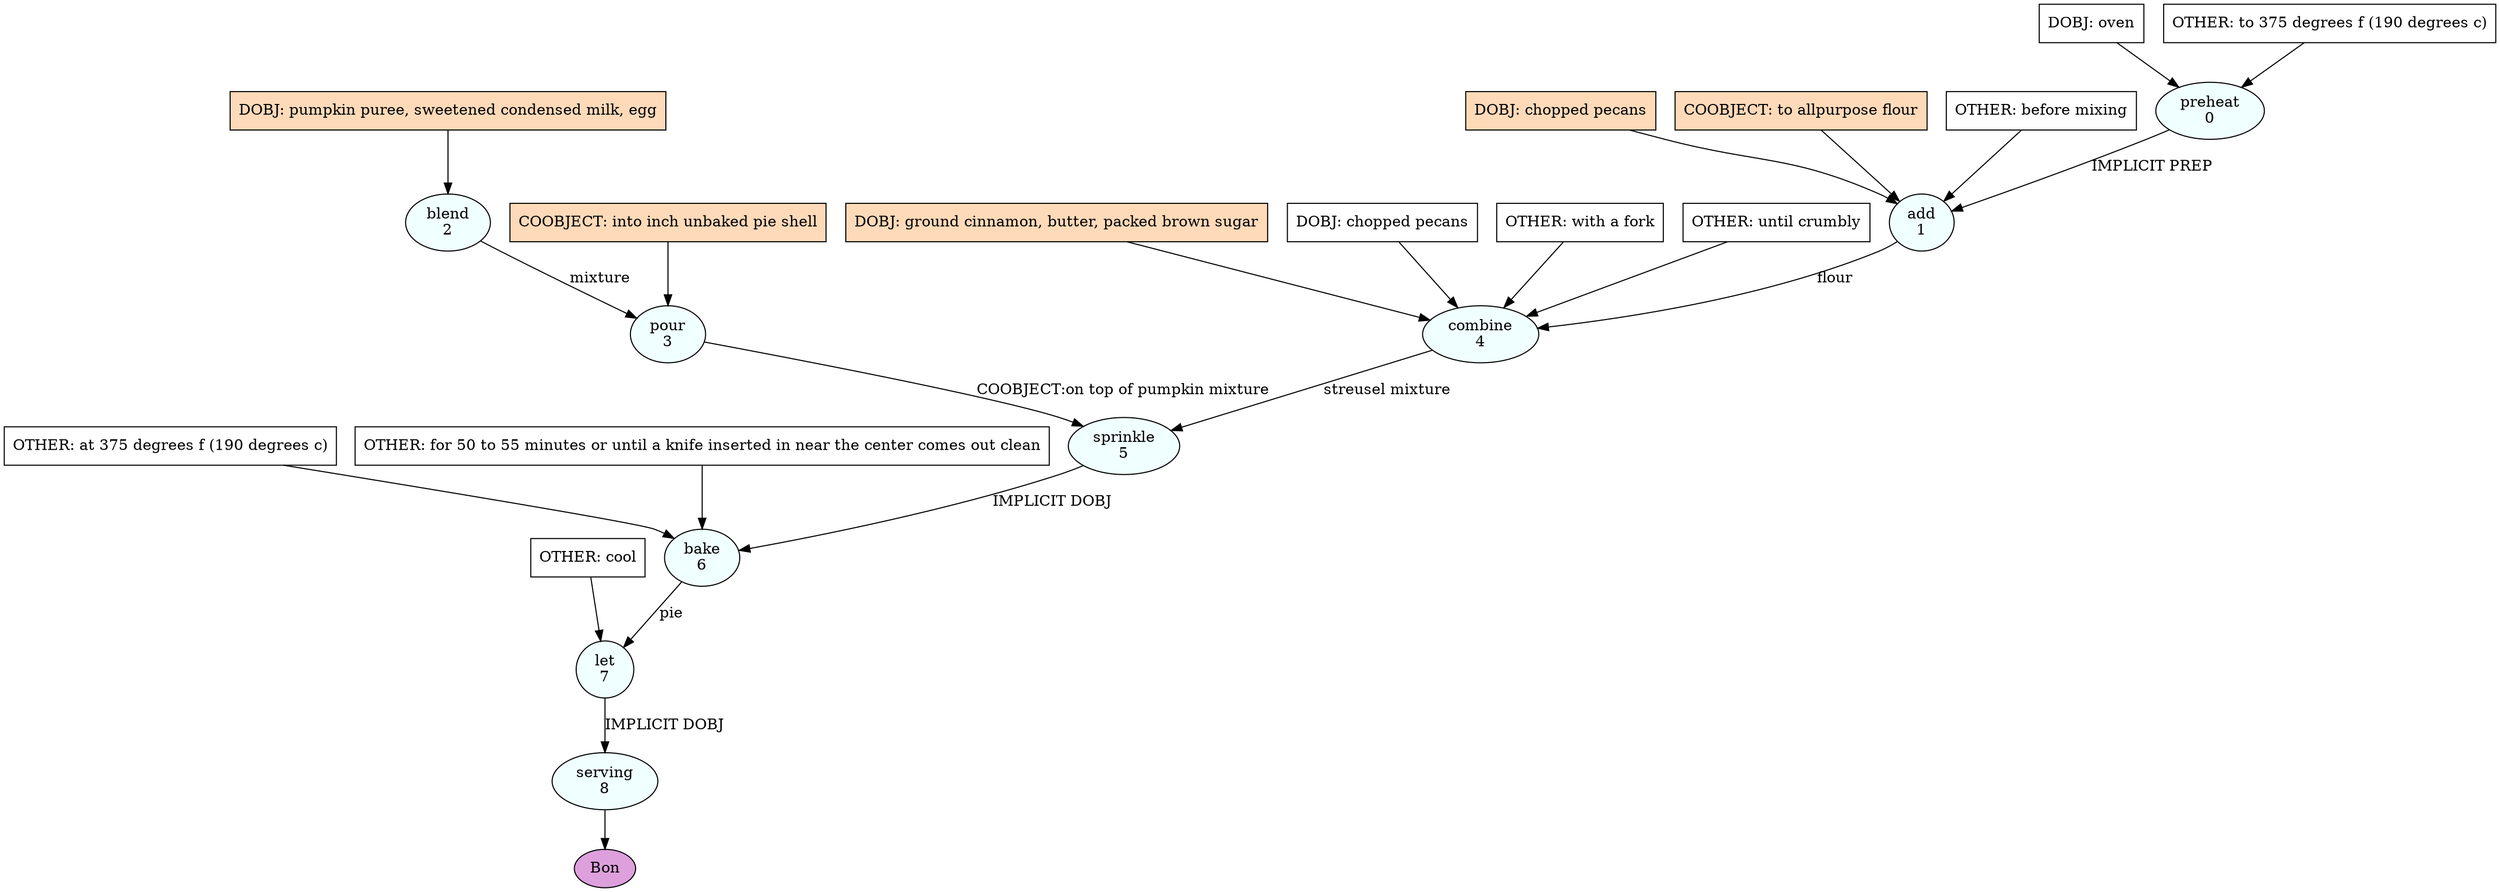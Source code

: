 digraph recipe {
E0[label="preheat
0", shape=oval, style=filled, fillcolor=azure]
E1[label="add
1", shape=oval, style=filled, fillcolor=azure]
E2[label="blend
2", shape=oval, style=filled, fillcolor=azure]
E3[label="pour
3", shape=oval, style=filled, fillcolor=azure]
E4[label="combine
4", shape=oval, style=filled, fillcolor=azure]
E5[label="sprinkle
5", shape=oval, style=filled, fillcolor=azure]
E6[label="bake
6", shape=oval, style=filled, fillcolor=azure]
E7[label="let
7", shape=oval, style=filled, fillcolor=azure]
E8[label="serving
8", shape=oval, style=filled, fillcolor=azure]
D2[label="DOBJ: pumpkin puree, sweetened condensed milk, egg", shape=box, style=filled, fillcolor=peachpuff]
D2 -> E2
D0[label="DOBJ: oven", shape=box, style=filled, fillcolor=white]
D0 -> E0
O0_0[label="OTHER: to 375 degrees f (190 degrees c)", shape=box, style=filled, fillcolor=white]
O0_0 -> E0
D1_ing[label="DOBJ: chopped pecans", shape=box, style=filled, fillcolor=peachpuff]
D1_ing -> E1
E0 -> E1 [label="IMPLICIT PREP"]
P1_1_ing[label="COOBJECT: to allpurpose flour", shape=box, style=filled, fillcolor=peachpuff]
P1_1_ing -> E1
O1_0_0[label="OTHER: before mixing", shape=box, style=filled, fillcolor=white]
O1_0_0 -> E1
E2 -> E3 [label="mixture"]
P3_0_ing[label="COOBJECT: into inch unbaked pie shell", shape=box, style=filled, fillcolor=peachpuff]
P3_0_ing -> E3
D4_ing[label="DOBJ: ground cinnamon, butter, packed brown sugar", shape=box, style=filled, fillcolor=peachpuff]
D4_ing -> E4
E1 -> E4 [label="flour"]
D4_1[label="DOBJ: chopped pecans", shape=box, style=filled, fillcolor=white]
D4_1 -> E4
O4_0_0[label="OTHER: with a fork", shape=box, style=filled, fillcolor=white]
O4_0_0 -> E4
O4_1_0[label="OTHER: until crumbly", shape=box, style=filled, fillcolor=white]
O4_1_0 -> E4
E4 -> E5 [label="streusel mixture"]
E3 -> E5 [label="COOBJECT:on top of pumpkin mixture"]
E5 -> E6 [label="IMPLICIT DOBJ"]
O6_0_0[label="OTHER: at 375 degrees f (190 degrees c)", shape=box, style=filled, fillcolor=white]
O6_0_0 -> E6
O6_1_0[label="OTHER: for 50 to 55 minutes or until a knife inserted in near the center comes out clean", shape=box, style=filled, fillcolor=white]
O6_1_0 -> E6
E6 -> E7 [label="pie"]
O7_0_0[label="OTHER: cool", shape=box, style=filled, fillcolor=white]
O7_0_0 -> E7
E7 -> E8 [label="IMPLICIT DOBJ"]
EOR[label="Bon", shape=oval, style=filled, fillcolor=plum]
E8 -> EOR
}
